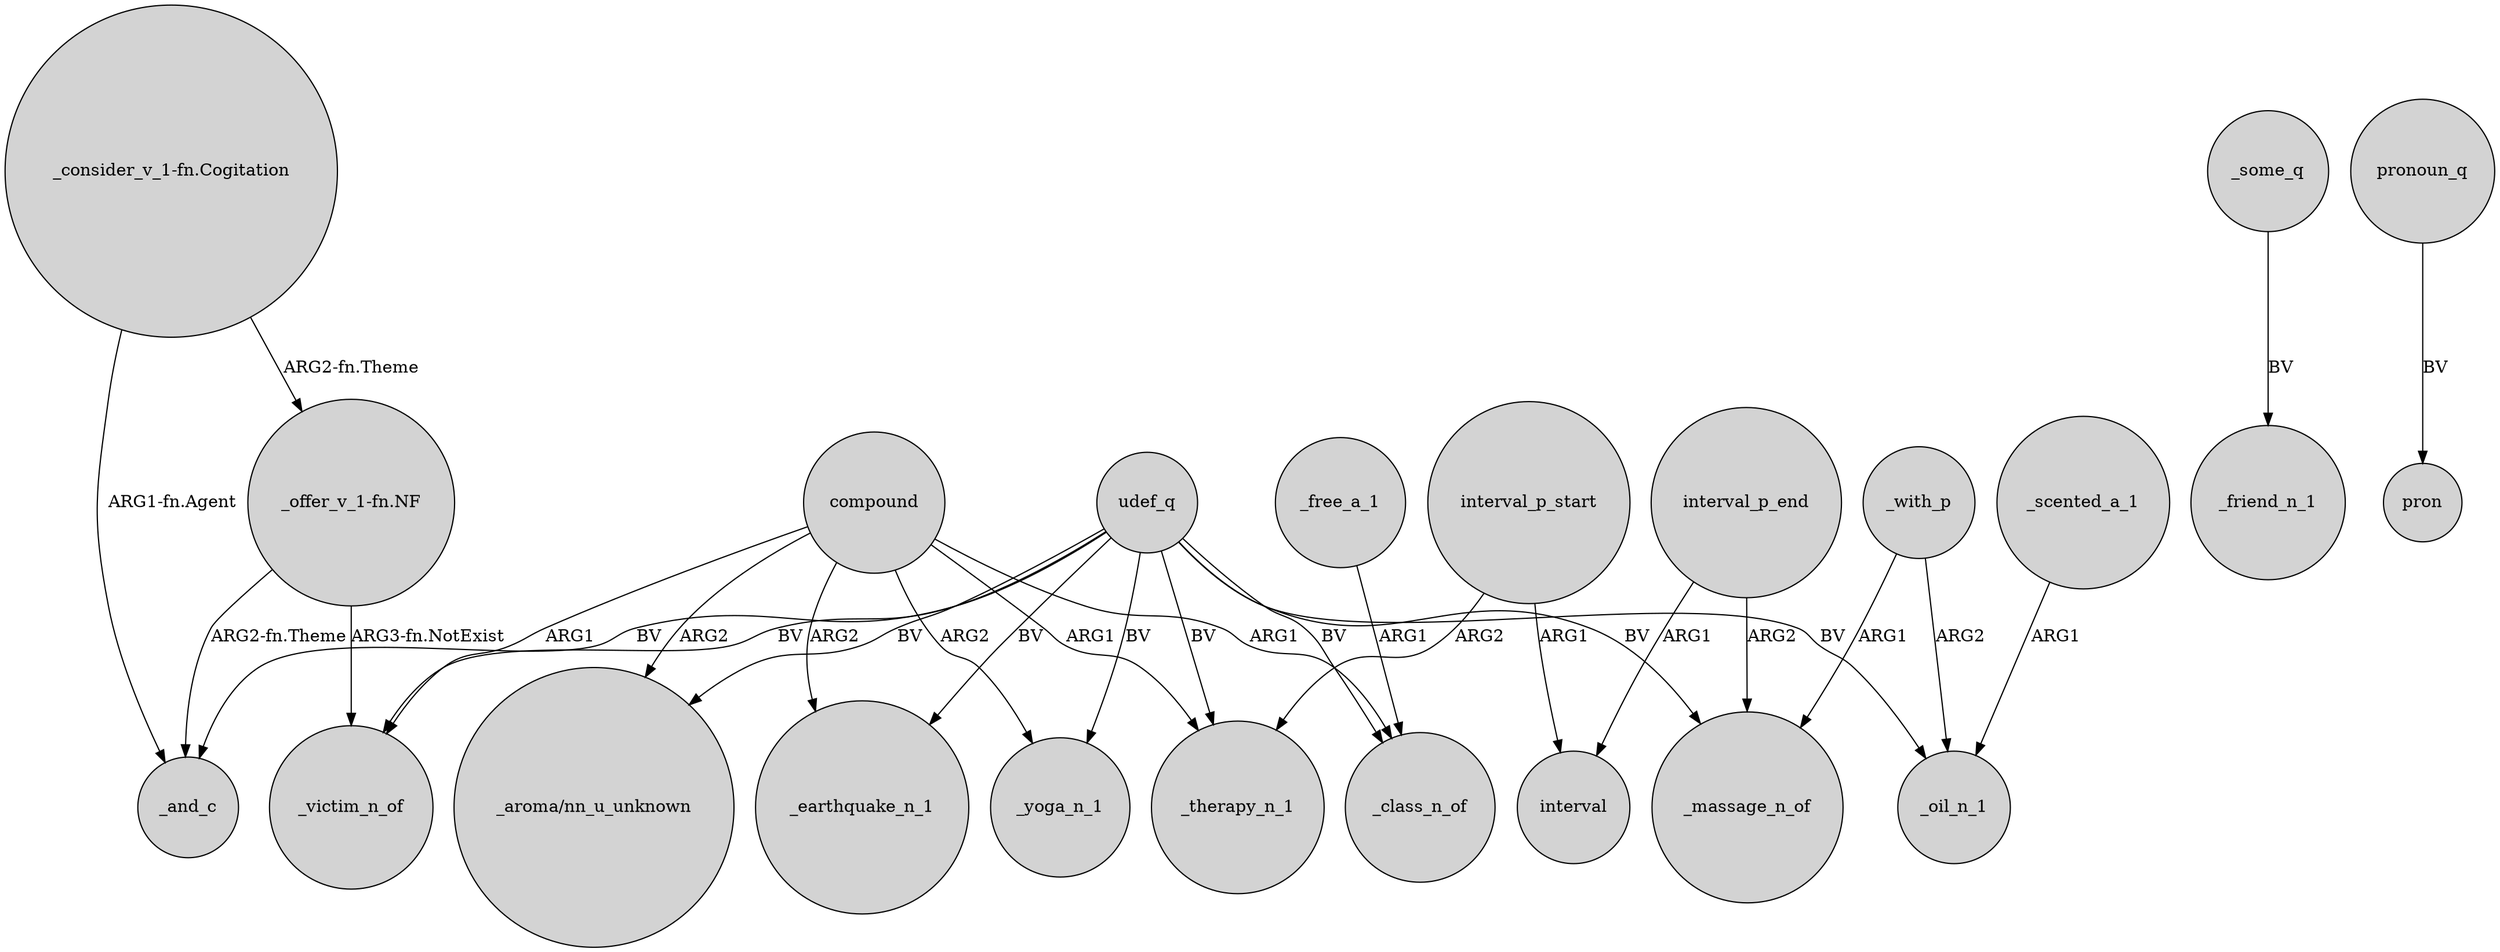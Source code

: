 digraph {
	node [shape=circle style=filled]
	compound -> _therapy_n_1 [label=ARG1]
	compound -> _earthquake_n_1 [label=ARG2]
	"_offer_v_1-fn.NF" -> _and_c [label="ARG2-fn.Theme"]
	_scented_a_1 -> _oil_n_1 [label=ARG1]
	compound -> "_aroma/nn_u_unknown" [label=ARG2]
	compound -> _victim_n_of [label=ARG1]
	udef_q -> _class_n_of [label=BV]
	compound -> _yoga_n_1 [label=ARG2]
	"_consider_v_1-fn.Cogitation" -> _and_c [label="ARG1-fn.Agent"]
	udef_q -> _victim_n_of [label=BV]
	compound -> _class_n_of [label=ARG1]
	_with_p -> _massage_n_of [label=ARG1]
	_some_q -> _friend_n_1 [label=BV]
	udef_q -> _massage_n_of [label=BV]
	interval_p_start -> _therapy_n_1 [label=ARG2]
	pronoun_q -> pron [label=BV]
	interval_p_start -> interval [label=ARG1]
	udef_q -> _therapy_n_1 [label=BV]
	"_offer_v_1-fn.NF" -> _victim_n_of [label="ARG3-fn.NotExist"]
	udef_q -> _yoga_n_1 [label=BV]
	udef_q -> _oil_n_1 [label=BV]
	udef_q -> "_aroma/nn_u_unknown" [label=BV]
	_with_p -> _oil_n_1 [label=ARG2]
	interval_p_end -> interval [label=ARG1]
	_free_a_1 -> _class_n_of [label=ARG1]
	udef_q -> _and_c [label=BV]
	interval_p_end -> _massage_n_of [label=ARG2]
	udef_q -> _earthquake_n_1 [label=BV]
	"_consider_v_1-fn.Cogitation" -> "_offer_v_1-fn.NF" [label="ARG2-fn.Theme"]
}
